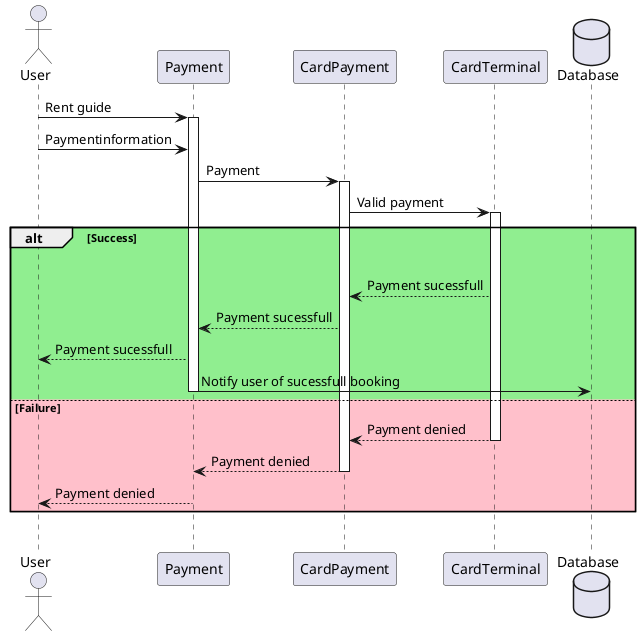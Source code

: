 @startuml sekvens
actor User
User -> Payment: Rent guide

activate Payment
User -> Payment: Paymentinformation
Payment -> CardPayment: Payment

activate CardPayment
CardPayment -> CardTerminal: Valid payment

alt #LightGreen Success
    activate CardTerminal
    |||
    CardTerminal --> CardPayment: Payment sucessfull
    CardPayment --> Payment: Payment sucessfull
    Payment --> User: Payment sucessfull

    database Database
    Payment -> Database: Notify user of sucessfull booking
    deactivate Payment

else #Pink Failure
    CardTerminal --> CardPayment: Payment denied
    deactivate CardTerminal

    CardPayment --> Payment: Payment denied
    deactivate CardPayment

    Payment --> User: Payment denied
end
|||
@endumll